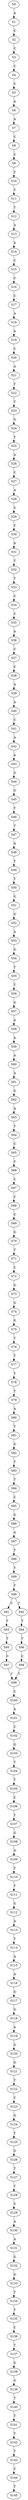 strict digraph  {
	S0 -> S1 [ label = A ];
	S1 -> S2 [ label = C ];
	S2 -> S3 [ label = C ];
	S3 -> S4 [ label = C ];
	S4 -> S5 [ label = C ];
	S5 -> S6 [ label = A ];
	S6 -> S7 [ label = A ];
	S7 -> S8 [ label = C ];
	S8 -> S9 [ label = C ];
	S9 -> S10 [ label = T ];
	S10 -> S11 [ label = C ];
	S11 -> S12 [ label = T ];
	S12 -> S13 [ label = A ];
	S13 -> S14 [ label = A ];
	S14 -> S15 [ label = C ];
	S15 -> S16 [ label = C ];
	S16 -> S17 [ label = C ];
	S17 -> S18 [ label = A ];
	S18 -> S19 [ label = A ];
	S19 -> S20 [ label = C ];
	S20 -> S21 [ label = A ];
	S21 -> S22 [ label = T ];
	S22 -> S23 [ label = T ];
	S23 -> S24 [ label = G ];
	S24 -> S25 [ label = T ];
	S25 -> S26 [ label = A ];
	S26 -> S27 [ label = C ];
	S27 -> S28 [ label = A ];
	S28 -> S29 [ label = C ];
	S29 -> S30 [ label = C ];
	S30 -> S31 [ label = A ];
	S31 -> S32 [ label = T ];
	S32 -> S33 [ label = T ];
	S33 -> S34 [ label = C ];
	S34 -> S35 [ label = C ];
	S35 -> S36 [ label = A ];
	S36 -> S37 [ label = C ];
	S37 -> S38 [ label = C ];
	S38 -> S39 [ label = A ];
	S39 -> S40 [ label = A ];
	S40 -> S41 [ label = C ];
	S41 -> S42 [ label = A ];
	S42 -> S43 [ label = A ];
	S43 -> S44 [ label = G ];
	S44 -> S45 [ label = G ];
	S45 -> S46 [ label = T ];
	S46 -> S47 [ label = T ];
	S47 -> S48 [ label = A ];
	S48 -> S49 [ label = T ];
	S49 -> S50 [ label = T ];
	S50 -> S51 [ label = G ];
	S51 -> S52 [ label = G ];
	S52 -> S53 [ label = A ];
	S53 -> S54 [ label = G ];
	S54 -> S55 [ label = T ];
	S55 -> S56 [ label = T ];
	S56 -> S57 [ label = G ];
	S57 -> S58 [ label = A ];
	S58 -> S59 [ label = A ];
	S59 -> S60 [ label = A ];
	S60 -> S61 [ label = A ];
	S61 -> S62 [ label = G ];
	S62 -> S63 [ label = A ];
	S63 -> S64 [ label = T ];
	S64 -> S65 [ label = C ];
	S65 -> S66 [ label = C ];
	S66 -> S67 [ label = C ];
	S67 -> S68 [ label = C ];
	S68 -> S69 [ label = C ];
	S69 -> S70 [ label = G ];
	S70 -> S71 [ label = T ];
	S71 -> S72 [ label = C ];
	S72 -> S73 [ label = G ];
	S73 -> S74 [ label = G ];
	S74 -> S75 [ label = G ];
	S75 -> S76 [ label = T ];
	S76 -> S77 [ label = T ];
	S77 -> S78 [ label = T ];
	S78 -> S79 [ label = T ];
	S79 -> S80 [ label = A ];
	S80 -> S81 [ label = T ];
	S81 -> S82 [ label = G ];
	S82 -> S83 [ label = T ];
	S83 -> S84 [ label = T ];
	S84 -> S85 [ label = C ];
	S85 -> S86 [ label = G ];
	S86 -> S87 [ label = G ];
	S87 -> S88 [ label = T ];
	S88 -> S89 [ label = T ];
	S89 -> S90 [ label = T ];
	S90 -> S91 [ label = C ];
	S90 -> S92 [ label = T ];
	S91 -> S93 [ label = T ];
	S92 -> S94 [ label = T ];
	S93 -> S95 [ label = T ];
	S94 -> S96 [ label = T ];
	S95 -> S97 [ label = C ];
	S96 -> S98 [ label = C ];
	S97 -> S99 [ label = T ];
	S98 -> S99 [ label = T ];
	S99 -> S100 [ label = C ];
	S100 -> S101 [ label = A ];
	S101 -> S102 [ label = C ];
	S102 -> S103 [ label = G ];
	S103 -> S104 [ label = T ];
	S104 -> S105 [ label = T ];
	S105 -> S106 [ label = C ];
	S106 -> S107 [ label = T ];
	S107 -> S108 [ label = G ];
	S108 -> S109 [ label = G ];
	S109 -> S110 [ label = T ];
	S110 -> S111 [ label = T ];
	S111 -> S112 [ label = G ];
	S112 -> S113 [ label = A ];
	S113 -> S114 [ label = T ];
	S114 -> S115 [ label = A ];
	S115 -> S116 [ label = A ];
	S116 -> S117 [ label = G ];
	S117 -> S118 [ label = G ];
	S118 -> S119 [ label = A ];
	S119 -> S120 [ label = G ];
	S120 -> S121 [ label = G ];
	S121 -> S122 [ label = T ];
	S122 -> S123 [ label = T ];
	S123 -> S124 [ label = G ];
	S124 -> S125 [ label = T ];
	S125 -> S126 [ label = G ];
	S126 -> S127 [ label = T ];
	S127 -> S128 [ label = T ];
	S128 -> S129 [ label = C ];
	S129 -> S130 [ label = A ];
	S130 -> S131 [ label = A ];
	S131 -> S132 [ label = G ];
	S132 -> S133 [ label = G ];
	S133 -> S134 [ label = T ];
	S134 -> S135 [ label = T ];
	S135 -> S136 [ label = C ];
	S136 -> S137 [ label = T ];
	S137 -> S138 [ label = G ];
	S138 -> S139 [ label = G ];
	S139 -> S140 [ label = T ];
	S140 -> S141 [ label = T ];
	S141 -> S142 [ label = T ];
	S142 -> S143 [ label = T ];
	S143 -> S144 [ label = C ];
	S144 -> S145 [ label = T ];
}
